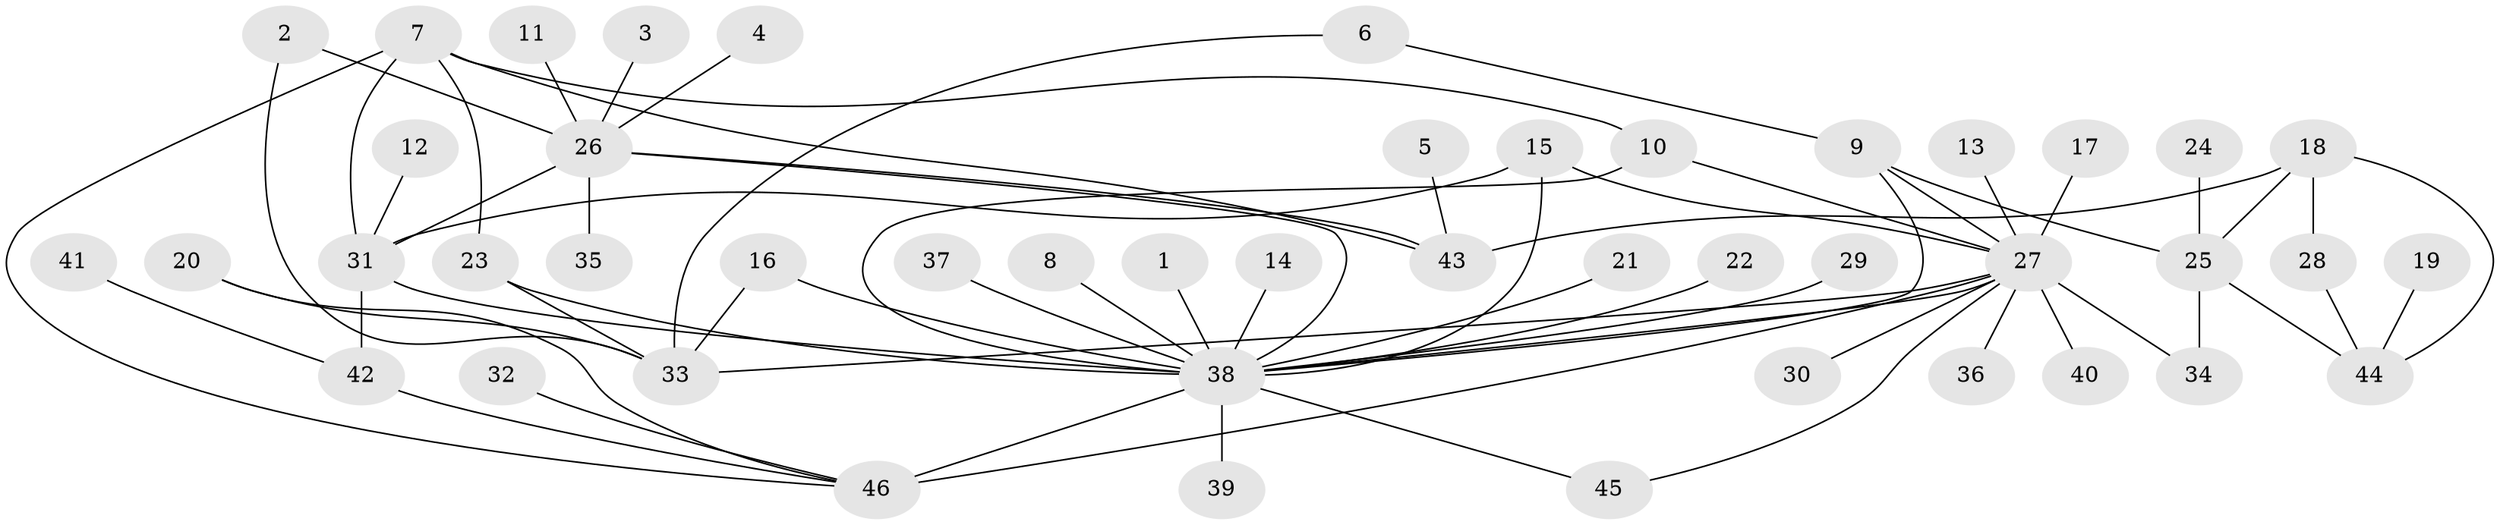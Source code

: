 // original degree distribution, {10: 0.01098901098901099, 24: 0.01098901098901099, 1: 0.4725274725274725, 2: 0.18681318681318682, 9: 0.02197802197802198, 4: 0.02197802197802198, 8: 0.03296703296703297, 5: 0.054945054945054944, 3: 0.15384615384615385, 6: 0.03296703296703297}
// Generated by graph-tools (version 1.1) at 2025/49/03/09/25 03:49:53]
// undirected, 46 vertices, 66 edges
graph export_dot {
graph [start="1"]
  node [color=gray90,style=filled];
  1;
  2;
  3;
  4;
  5;
  6;
  7;
  8;
  9;
  10;
  11;
  12;
  13;
  14;
  15;
  16;
  17;
  18;
  19;
  20;
  21;
  22;
  23;
  24;
  25;
  26;
  27;
  28;
  29;
  30;
  31;
  32;
  33;
  34;
  35;
  36;
  37;
  38;
  39;
  40;
  41;
  42;
  43;
  44;
  45;
  46;
  1 -- 38 [weight=1.0];
  2 -- 26 [weight=1.0];
  2 -- 33 [weight=1.0];
  3 -- 26 [weight=1.0];
  4 -- 26 [weight=1.0];
  5 -- 43 [weight=1.0];
  6 -- 9 [weight=1.0];
  6 -- 33 [weight=1.0];
  7 -- 10 [weight=1.0];
  7 -- 23 [weight=1.0];
  7 -- 31 [weight=1.0];
  7 -- 43 [weight=1.0];
  7 -- 46 [weight=1.0];
  8 -- 38 [weight=1.0];
  9 -- 25 [weight=1.0];
  9 -- 27 [weight=1.0];
  9 -- 38 [weight=1.0];
  10 -- 27 [weight=1.0];
  10 -- 38 [weight=1.0];
  11 -- 26 [weight=1.0];
  12 -- 31 [weight=1.0];
  13 -- 27 [weight=1.0];
  14 -- 38 [weight=1.0];
  15 -- 27 [weight=1.0];
  15 -- 31 [weight=1.0];
  15 -- 38 [weight=1.0];
  16 -- 33 [weight=1.0];
  16 -- 38 [weight=1.0];
  17 -- 27 [weight=1.0];
  18 -- 25 [weight=1.0];
  18 -- 28 [weight=1.0];
  18 -- 43 [weight=1.0];
  18 -- 44 [weight=1.0];
  19 -- 44 [weight=1.0];
  20 -- 33 [weight=1.0];
  20 -- 46 [weight=1.0];
  21 -- 38 [weight=1.0];
  22 -- 38 [weight=1.0];
  23 -- 33 [weight=1.0];
  23 -- 38 [weight=2.0];
  24 -- 25 [weight=1.0];
  25 -- 34 [weight=1.0];
  25 -- 44 [weight=1.0];
  26 -- 31 [weight=2.0];
  26 -- 35 [weight=1.0];
  26 -- 38 [weight=2.0];
  26 -- 43 [weight=1.0];
  27 -- 30 [weight=1.0];
  27 -- 33 [weight=1.0];
  27 -- 34 [weight=1.0];
  27 -- 36 [weight=1.0];
  27 -- 38 [weight=1.0];
  27 -- 40 [weight=1.0];
  27 -- 45 [weight=1.0];
  27 -- 46 [weight=2.0];
  28 -- 44 [weight=1.0];
  29 -- 38 [weight=1.0];
  31 -- 38 [weight=1.0];
  31 -- 42 [weight=1.0];
  32 -- 46 [weight=1.0];
  37 -- 38 [weight=1.0];
  38 -- 39 [weight=1.0];
  38 -- 45 [weight=1.0];
  38 -- 46 [weight=2.0];
  41 -- 42 [weight=1.0];
  42 -- 46 [weight=1.0];
}
